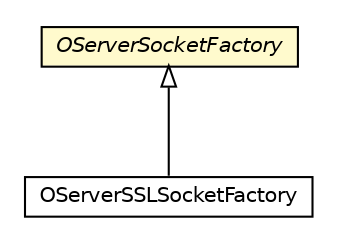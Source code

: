 #!/usr/local/bin/dot
#
# Class diagram 
# Generated by UMLGraph version R5_6-24-gf6e263 (http://www.umlgraph.org/)
#

digraph G {
	edge [fontname="Helvetica",fontsize=10,labelfontname="Helvetica",labelfontsize=10];
	node [fontname="Helvetica",fontsize=10,shape=plaintext];
	nodesep=0.25;
	ranksep=0.5;
	// com.orientechnologies.orient.server.network.OServerSocketFactory
	c7026790 [label=<<table title="com.orientechnologies.orient.server.network.OServerSocketFactory" border="0" cellborder="1" cellspacing="0" cellpadding="2" port="p" bgcolor="lemonChiffon" href="./OServerSocketFactory.html">
		<tr><td><table border="0" cellspacing="0" cellpadding="1">
<tr><td align="center" balign="center"><font face="Helvetica-Oblique"> OServerSocketFactory </font></td></tr>
		</table></td></tr>
		</table>>, URL="./OServerSocketFactory.html", fontname="Helvetica", fontcolor="black", fontsize=10.0];
	// com.orientechnologies.orient.server.network.OServerSSLSocketFactory
	c7026791 [label=<<table title="com.orientechnologies.orient.server.network.OServerSSLSocketFactory" border="0" cellborder="1" cellspacing="0" cellpadding="2" port="p" href="./OServerSSLSocketFactory.html">
		<tr><td><table border="0" cellspacing="0" cellpadding="1">
<tr><td align="center" balign="center"> OServerSSLSocketFactory </td></tr>
		</table></td></tr>
		</table>>, URL="./OServerSSLSocketFactory.html", fontname="Helvetica", fontcolor="black", fontsize=10.0];
	//com.orientechnologies.orient.server.network.OServerSSLSocketFactory extends com.orientechnologies.orient.server.network.OServerSocketFactory
	c7026790:p -> c7026791:p [dir=back,arrowtail=empty];
}

